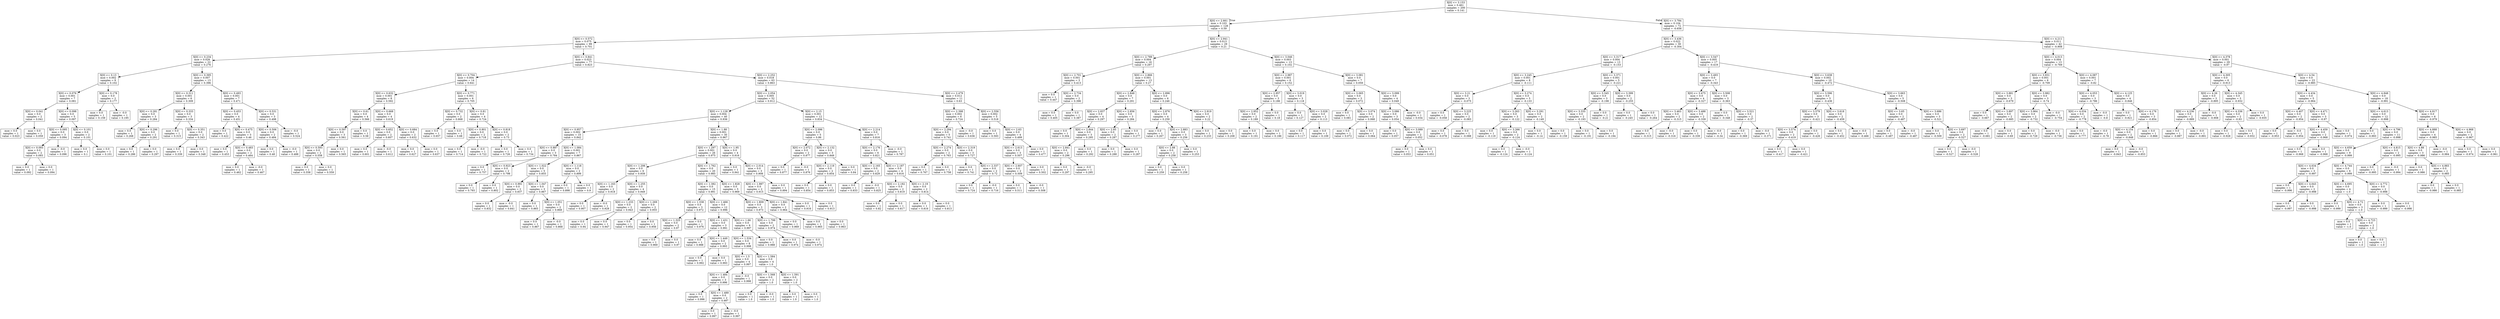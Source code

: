 digraph Tree {
node [shape=box] ;
0 [label="X[0] <= 3.153\nmse = 0.461\nsamples = 200\nvalue = 0.141"] ;
1 [label="X[0] <= 2.661\nmse = 0.103\nsamples = 128\nvalue = 0.59"] ;
0 -> 1 [labeldistance=2.5, labelangle=45, headlabel="True"] ;
2 [label="X[0] <= 0.572\nmse = 0.075\nsamples = 99\nvalue = 0.701"] ;
1 -> 2 ;
3 [label="X[0] <= 0.234\nmse = 0.026\nsamples = 22\nvalue = 0.276"] ;
2 -> 3 ;
4 [label="X[0] <= 0.13\nmse = 0.002\nsamples = 9\nvalue = 0.102"] ;
3 -> 4 ;
5 [label="X[0] <= 0.076\nmse = 0.001\nsamples = 7\nvalue = 0.081"] ;
4 -> 5 ;
6 [label="X[0] <= 0.041\nmse = 0.0\nsamples = 2\nvalue = 0.041"] ;
5 -> 6 ;
7 [label="mse = 0.0\nsamples = 1\nvalue = 0.023"] ;
6 -> 7 ;
8 [label="mse = 0.0\nsamples = 1\nvalue = 0.059"] ;
6 -> 8 ;
9 [label="X[0] <= 0.098\nmse = 0.0\nsamples = 5\nvalue = 0.097"] ;
5 -> 9 ;
10 [label="X[0] <= 0.095\nmse = 0.0\nsamples = 3\nvalue = 0.094"] ;
9 -> 10 ;
11 [label="X[0] <= 0.093\nmse = 0.0\nsamples = 2\nvalue = 0.093"] ;
10 -> 11 ;
12 [label="mse = 0.0\nsamples = 1\nvalue = 0.092"] ;
11 -> 12 ;
13 [label="mse = 0.0\nsamples = 1\nvalue = 0.094"] ;
11 -> 13 ;
14 [label="mse = -0.0\nsamples = 1\nvalue = 0.096"] ;
10 -> 14 ;
15 [label="X[0] <= 0.101\nmse = 0.0\nsamples = 2\nvalue = 0.101"] ;
9 -> 15 ;
16 [label="mse = 0.0\nsamples = 1\nvalue = 0.1"] ;
15 -> 16 ;
17 [label="mse = 0.0\nsamples = 1\nvalue = 0.101"] ;
15 -> 17 ;
18 [label="X[0] <= 0.178\nmse = 0.0\nsamples = 2\nvalue = 0.177"] ;
4 -> 18 ;
19 [label="mse = 0.0\nsamples = 1\nvalue = 0.159"] ;
18 -> 19 ;
20 [label="mse = -0.0\nsamples = 1\nvalue = 0.195"] ;
18 -> 20 ;
21 [label="X[0] <= 0.395\nmse = 0.007\nsamples = 13\nvalue = 0.396"] ;
3 -> 21 ;
22 [label="X[0] <= 0.311\nmse = 0.001\nsamples = 6\nvalue = 0.309"] ;
21 -> 22 ;
23 [label="X[0] <= 0.281\nmse = 0.0\nsamples = 3\nvalue = 0.284"] ;
22 -> 23 ;
24 [label="mse = 0.0\nsamples = 1\nvalue = 0.268"] ;
23 -> 24 ;
25 [label="X[0] <= 0.296\nmse = 0.0\nsamples = 2\nvalue = 0.291"] ;
23 -> 25 ;
26 [label="mse = 0.0\nsamples = 1\nvalue = 0.286"] ;
25 -> 26 ;
27 [label="mse = 0.0\nsamples = 1\nvalue = 0.297"] ;
25 -> 27 ;
28 [label="X[0] <= 0.333\nmse = 0.0\nsamples = 3\nvalue = 0.334"] ;
22 -> 28 ;
29 [label="mse = 0.0\nsamples = 1\nvalue = 0.315"] ;
28 -> 29 ;
30 [label="X[0] <= 0.351\nmse = 0.0\nsamples = 2\nvalue = 0.343"] ;
28 -> 30 ;
31 [label="mse = 0.0\nsamples = 1\nvalue = 0.339"] ;
30 -> 31 ;
32 [label="mse = 0.0\nsamples = 1\nvalue = 0.348"] ;
30 -> 32 ;
33 [label="X[0] <= 0.493\nmse = 0.001\nsamples = 7\nvalue = 0.471"] ;
21 -> 33 ;
34 [label="X[0] <= 0.453\nmse = 0.0\nsamples = 4\nvalue = 0.451"] ;
33 -> 34 ;
35 [label="mse = 0.0\nsamples = 1\nvalue = 0.422"] ;
34 -> 35 ;
36 [label="X[0] <= 0.475\nmse = 0.0\nsamples = 3\nvalue = 0.46"] ;
34 -> 36 ;
37 [label="mse = 0.0\nsamples = 1\nvalue = 0.453"] ;
36 -> 37 ;
38 [label="X[0] <= 0.483\nmse = 0.0\nsamples = 2\nvalue = 0.464"] ;
36 -> 38 ;
39 [label="mse = 0.0\nsamples = 1\nvalue = 0.462"] ;
38 -> 39 ;
40 [label="mse = -0.0\nsamples = 1\nvalue = 0.467"] ;
38 -> 40 ;
41 [label="X[0] <= 0.531\nmse = 0.0\nsamples = 3\nvalue = 0.498"] ;
33 -> 41 ;
42 [label="X[0] <= 0.506\nmse = 0.0\nsamples = 2\nvalue = 0.484"] ;
41 -> 42 ;
43 [label="mse = 0.0\nsamples = 1\nvalue = 0.48"] ;
42 -> 43 ;
44 [label="mse = -0.0\nsamples = 1\nvalue = 0.488"] ;
42 -> 44 ;
45 [label="mse = -0.0\nsamples = 1\nvalue = 0.524"] ;
41 -> 45 ;
46 [label="X[0] <= 0.841\nmse = 0.023\nsamples = 77\nvalue = 0.823"] ;
2 -> 46 ;
47 [label="X[0] <= 0.704\nmse = 0.004\nsamples = 14\nvalue = 0.641"] ;
46 -> 47 ;
48 [label="X[0] <= 0.632\nmse = 0.001\nsamples = 8\nvalue = 0.592"] ;
47 -> 48 ;
49 [label="X[0] <= 0.61\nmse = 0.0\nsamples = 4\nvalue = 0.566"] ;
48 -> 49 ;
50 [label="X[0] <= 0.597\nmse = 0.0\nsamples = 3\nvalue = 0.561"] ;
49 -> 50 ;
51 [label="X[0] <= 0.593\nmse = 0.0\nsamples = 2\nvalue = 0.558"] ;
50 -> 51 ;
52 [label="mse = 0.0\nsamples = 1\nvalue = 0.558"] ;
51 -> 52 ;
53 [label="mse = 0.0\nsamples = 1\nvalue = 0.559"] ;
51 -> 53 ;
54 [label="mse = 0.0\nsamples = 1\nvalue = 0.565"] ;
50 -> 54 ;
55 [label="mse = 0.0\nsamples = 1\nvalue = 0.58"] ;
49 -> 55 ;
56 [label="X[0] <= 0.668\nmse = 0.0\nsamples = 4\nvalue = 0.619"] ;
48 -> 56 ;
57 [label="X[0] <= 0.652\nmse = 0.0\nsamples = 2\nvalue = 0.607"] ;
56 -> 57 ;
58 [label="mse = 0.0\nsamples = 1\nvalue = 0.601"] ;
57 -> 58 ;
59 [label="mse = -0.0\nsamples = 1\nvalue = 0.612"] ;
57 -> 59 ;
60 [label="X[0] <= 0.684\nmse = 0.0\nsamples = 2\nvalue = 0.632"] ;
56 -> 60 ;
61 [label="mse = 0.0\nsamples = 1\nvalue = 0.627"] ;
60 -> 61 ;
62 [label="mse = 0.0\nsamples = 1\nvalue = 0.637"] ;
60 -> 62 ;
63 [label="X[0] <= 0.771\nmse = 0.001\nsamples = 6\nvalue = 0.705"] ;
47 -> 63 ;
64 [label="X[0] <= 0.732\nmse = 0.0\nsamples = 2\nvalue = 0.668"] ;
63 -> 64 ;
65 [label="mse = 0.0\nsamples = 1\nvalue = 0.657"] ;
64 -> 65 ;
66 [label="mse = 0.0\nsamples = 1\nvalue = 0.68"] ;
64 -> 66 ;
67 [label="X[0] <= 0.81\nmse = 0.0\nsamples = 4\nvalue = 0.724"] ;
63 -> 67 ;
68 [label="X[0] <= 0.801\nmse = 0.0\nsamples = 2\nvalue = 0.718"] ;
67 -> 68 ;
69 [label="mse = 0.0\nsamples = 1\nvalue = 0.714"] ;
68 -> 69 ;
70 [label="mse = -0.0\nsamples = 1\nvalue = 0.722"] ;
68 -> 70 ;
71 [label="X[0] <= 0.818\nmse = 0.0\nsamples = 2\nvalue = 0.73"] ;
67 -> 71 ;
72 [label="mse = 0.0\nsamples = 1\nvalue = 0.726"] ;
71 -> 72 ;
73 [label="mse = 0.0\nsamples = 1\nvalue = 0.734"] ;
71 -> 73 ;
74 [label="X[0] <= 2.252\nmse = 0.018\nsamples = 63\nvalue = 0.863"] ;
46 -> 74 ;
75 [label="X[0] <= 2.054\nmse = 0.005\nsamples = 52\nvalue = 0.912"] ;
74 -> 75 ;
76 [label="X[0] <= 1.128\nmse = 0.004\nsamples = 40\nvalue = 0.936"] ;
75 -> 76 ;
77 [label="X[0] <= 0.957\nmse = 0.002\nsamples = 10\nvalue = 0.842"] ;
76 -> 77 ;
78 [label="X[0] <= 0.887\nmse = 0.0\nsamples = 3\nvalue = 0.784"] ;
77 -> 78 ;
79 [label="mse = 0.0\nsamples = 1\nvalue = 0.757"] ;
78 -> 79 ;
80 [label="X[0] <= 0.923\nmse = 0.0\nsamples = 2\nvalue = 0.798"] ;
78 -> 80 ;
81 [label="mse = 0.0\nsamples = 1\nvalue = 0.793"] ;
80 -> 81 ;
82 [label="mse = 0.0\nsamples = 1\nvalue = 0.802"] ;
80 -> 82 ;
83 [label="X[0] <= 1.084\nmse = 0.001\nsamples = 7\nvalue = 0.867"] ;
77 -> 83 ;
84 [label="X[0] <= 1.022\nmse = 0.0\nsamples = 5\nvalue = 0.855"] ;
83 -> 84 ;
85 [label="X[0] <= 0.991\nmse = 0.0\nsamples = 2\nvalue = 0.837"] ;
84 -> 85 ;
86 [label="mse = 0.0\nsamples = 1\nvalue = 0.832"] ;
85 -> 86 ;
87 [label="mse = -0.0\nsamples = 1\nvalue = 0.841"] ;
85 -> 87 ;
88 [label="X[0] <= 1.047\nmse = 0.0\nsamples = 3\nvalue = 0.867"] ;
84 -> 88 ;
89 [label="mse = 0.0\nsamples = 1\nvalue = 0.865"] ;
88 -> 89 ;
90 [label="X[0] <= 1.051\nmse = 0.0\nsamples = 2\nvalue = 0.868"] ;
88 -> 90 ;
91 [label="mse = 0.0\nsamples = 1\nvalue = 0.867"] ;
90 -> 91 ;
92 [label="mse = -0.0\nsamples = 1\nvalue = 0.868"] ;
90 -> 92 ;
93 [label="X[0] <= 1.118\nmse = 0.0\nsamples = 2\nvalue = 0.899"] ;
83 -> 93 ;
94 [label="mse = 0.0\nsamples = 1\nvalue = 0.898"] ;
93 -> 94 ;
95 [label="mse = 0.0\nsamples = 1\nvalue = 0.9"] ;
93 -> 95 ;
96 [label="X[0] <= 1.88\nmse = 0.001\nsamples = 30\nvalue = 0.967"] ;
76 -> 96 ;
97 [label="X[0] <= 1.297\nmse = 0.001\nsamples = 26\nvalue = 0.975"] ;
96 -> 97 ;
98 [label="X[0] <= 1.206\nmse = 0.0\nsamples = 6\nvalue = 0.939"] ;
97 -> 98 ;
99 [label="X[0] <= 1.163\nmse = 0.0\nsamples = 2\nvalue = 0.918"] ;
98 -> 99 ;
100 [label="mse = 0.0\nsamples = 1\nvalue = 0.907"] ;
99 -> 100 ;
101 [label="mse = -0.0\nsamples = 1\nvalue = 0.928"] ;
99 -> 101 ;
102 [label="X[0] <= 1.255\nmse = 0.0\nsamples = 4\nvalue = 0.949"] ;
98 -> 102 ;
103 [label="X[0] <= 1.233\nmse = 0.0\nsamples = 2\nvalue = 0.943"] ;
102 -> 103 ;
104 [label="mse = 0.0\nsamples = 1\nvalue = 0.94"] ;
103 -> 104 ;
105 [label="mse = 0.0\nsamples = 1\nvalue = 0.947"] ;
103 -> 105 ;
106 [label="X[0] <= 1.269\nmse = 0.0\nsamples = 2\nvalue = 0.955"] ;
102 -> 106 ;
107 [label="mse = 0.0\nsamples = 1\nvalue = 0.954"] ;
106 -> 107 ;
108 [label="mse = 0.0\nsamples = 1\nvalue = 0.956"] ;
106 -> 108 ;
109 [label="X[0] <= 1.762\nmse = 0.0\nsamples = 20\nvalue = 0.985"] ;
97 -> 109 ;
110 [label="X[0] <= 1.382\nmse = 0.0\nsamples = 15\nvalue = 0.991"] ;
109 -> 110 ;
111 [label="X[0] <= 1.338\nmse = 0.0\nsamples = 3\nvalue = 0.972"] ;
110 -> 111 ;
112 [label="X[0] <= 1.325\nmse = 0.0\nsamples = 2\nvalue = 0.97"] ;
111 -> 112 ;
113 [label="mse = 0.0\nsamples = 1\nvalue = 0.969"] ;
112 -> 113 ;
114 [label="mse = 0.0\nsamples = 1\nvalue = 0.97"] ;
112 -> 114 ;
115 [label="mse = 0.0\nsamples = 1\nvalue = 0.976"] ;
111 -> 115 ;
116 [label="X[0] <= 1.466\nmse = 0.0\nsamples = 12\nvalue = 0.996"] ;
110 -> 116 ;
117 [label="X[0] <= 1.431\nmse = 0.0\nsamples = 3\nvalue = 0.991"] ;
116 -> 117 ;
118 [label="mse = 0.0\nsamples = 1\nvalue = 0.988"] ;
117 -> 118 ;
119 [label="X[0] <= 1.449\nmse = 0.0\nsamples = 2\nvalue = 0.993"] ;
117 -> 119 ;
120 [label="mse = 0.0\nsamples = 1\nvalue = 0.992"] ;
119 -> 120 ;
121 [label="mse = 0.0\nsamples = 1\nvalue = 0.993"] ;
119 -> 121 ;
122 [label="X[0] <= 1.66\nmse = 0.0\nsamples = 9\nvalue = 0.997"] ;
116 -> 122 ;
123 [label="X[0] <= 1.534\nmse = 0.0\nsamples = 8\nvalue = 0.998"] ;
122 -> 123 ;
124 [label="X[0] <= 1.5\nmse = 0.0\nsamples = 4\nvalue = 0.997"] ;
123 -> 124 ;
125 [label="X[0] <= 1.484\nmse = 0.0\nsamples = 3\nvalue = 0.996"] ;
124 -> 125 ;
126 [label="mse = 0.0\nsamples = 1\nvalue = 0.996"] ;
125 -> 126 ;
127 [label="X[0] <= 1.489\nmse = 0.0\nsamples = 2\nvalue = 0.997"] ;
125 -> 127 ;
128 [label="mse = 0.0\nsamples = 1\nvalue = 0.997"] ;
127 -> 128 ;
129 [label="mse = -0.0\nsamples = 1\nvalue = 0.997"] ;
127 -> 129 ;
130 [label="mse = -0.0\nsamples = 1\nvalue = 0.998"] ;
124 -> 130 ;
131 [label="X[0] <= 1.584\nmse = 0.0\nsamples = 4\nvalue = 1.0"] ;
123 -> 131 ;
132 [label="X[0] <= 1.568\nmse = 0.0\nsamples = 2\nvalue = 1.0"] ;
131 -> 132 ;
133 [label="mse = 0.0\nsamples = 1\nvalue = 1.0"] ;
132 -> 133 ;
134 [label="mse = -0.0\nsamples = 1\nvalue = 1.0"] ;
132 -> 134 ;
135 [label="X[0] <= 1.591\nmse = 0.0\nsamples = 2\nvalue = 1.0"] ;
131 -> 135 ;
136 [label="mse = 0.0\nsamples = 1\nvalue = 1.0"] ;
135 -> 136 ;
137 [label="mse = 0.0\nsamples = 1\nvalue = 1.0"] ;
135 -> 137 ;
138 [label="mse = 0.0\nsamples = 1\nvalue = 0.988"] ;
122 -> 138 ;
139 [label="X[0] <= 1.828\nmse = 0.0\nsamples = 5\nvalue = 0.969"] ;
109 -> 139 ;
140 [label="X[0] <= 1.809\nmse = 0.0\nsamples = 3\nvalue = 0.973"] ;
139 -> 140 ;
141 [label="X[0] <= 1.799\nmse = 0.0\nsamples = 2\nvalue = 0.974"] ;
140 -> 141 ;
142 [label="mse = 0.0\nsamples = 1\nvalue = 0.974"] ;
141 -> 142 ;
143 [label="mse = -0.0\nsamples = 1\nvalue = 0.974"] ;
141 -> 143 ;
144 [label="mse = 0.0\nsamples = 1\nvalue = 0.969"] ;
140 -> 144 ;
145 [label="X[0] <= 1.841\nmse = 0.0\nsamples = 2\nvalue = 0.964"] ;
139 -> 145 ;
146 [label="mse = 0.0\nsamples = 1\nvalue = 0.965"] ;
145 -> 146 ;
147 [label="mse = 0.0\nsamples = 1\nvalue = 0.963"] ;
145 -> 147 ;
148 [label="X[0] <= 1.95\nmse = 0.0\nsamples = 4\nvalue = 0.916"] ;
96 -> 148 ;
149 [label="mse = 0.0\nsamples = 1\nvalue = 0.941"] ;
148 -> 149 ;
150 [label="X[0] <= 2.014\nmse = 0.0\nsamples = 3\nvalue = 0.908"] ;
148 -> 150 ;
151 [label="X[0] <= 1.987\nmse = 0.0\nsamples = 2\nvalue = 0.915"] ;
150 -> 151 ;
152 [label="mse = 0.0\nsamples = 1\nvalue = 0.916"] ;
151 -> 152 ;
153 [label="mse = 0.0\nsamples = 1\nvalue = 0.913"] ;
151 -> 153 ;
154 [label="mse = 0.0\nsamples = 1\nvalue = 0.894"] ;
150 -> 154 ;
155 [label="X[0] <= 2.15\nmse = 0.001\nsamples = 12\nvalue = 0.834"] ;
75 -> 155 ;
156 [label="X[0] <= 2.096\nmse = 0.0\nsamples = 5\nvalue = 0.86"] ;
155 -> 156 ;
157 [label="X[0] <= 2.072\nmse = 0.0\nsamples = 2\nvalue = 0.877"] ;
156 -> 157 ;
158 [label="mse = 0.0\nsamples = 1\nvalue = 0.877"] ;
157 -> 158 ;
159 [label="mse = -0.0\nsamples = 1\nvalue = 0.876"] ;
157 -> 159 ;
160 [label="X[0] <= 2.132\nmse = 0.0\nsamples = 3\nvalue = 0.849"] ;
156 -> 160 ;
161 [label="X[0] <= 2.119\nmse = 0.0\nsamples = 2\nvalue = 0.854"] ;
160 -> 161 ;
162 [label="mse = 0.0\nsamples = 1\nvalue = 0.854"] ;
161 -> 162 ;
163 [label="mse = 0.0\nsamples = 1\nvalue = 0.853"] ;
161 -> 163 ;
164 [label="mse = 0.0\nsamples = 1\nvalue = 0.84"] ;
160 -> 164 ;
165 [label="X[0] <= 2.214\nmse = 0.0\nsamples = 7\nvalue = 0.816"] ;
155 -> 165 ;
166 [label="X[0] <= 2.176\nmse = 0.0\nsamples = 6\nvalue = 0.821"] ;
165 -> 166 ;
167 [label="X[0] <= 2.165\nmse = 0.0\nsamples = 2\nvalue = 0.829"] ;
166 -> 167 ;
168 [label="mse = 0.0\nsamples = 1\nvalue = 0.833"] ;
167 -> 168 ;
169 [label="mse = -0.0\nsamples = 1\nvalue = 0.825"] ;
167 -> 169 ;
170 [label="X[0] <= 2.187\nmse = 0.0\nsamples = 4\nvalue = 0.816"] ;
166 -> 170 ;
171 [label="X[0] <= 2.182\nmse = 0.0\nsamples = 2\nvalue = 0.819"] ;
170 -> 171 ;
172 [label="mse = 0.0\nsamples = 1\nvalue = 0.82"] ;
171 -> 172 ;
173 [label="mse = 0.0\nsamples = 1\nvalue = 0.817"] ;
171 -> 173 ;
174 [label="X[0] <= 2.19\nmse = 0.0\nsamples = 2\nvalue = 0.814"] ;
170 -> 174 ;
175 [label="mse = 0.0\nsamples = 1\nvalue = 0.816"] ;
174 -> 175 ;
176 [label="mse = 0.0\nsamples = 1\nvalue = 0.813"] ;
174 -> 176 ;
177 [label="mse = -0.0\nsamples = 1\nvalue = 0.787"] ;
165 -> 177 ;
178 [label="X[0] <= 2.479\nmse = 0.012\nsamples = 11\nvalue = 0.63"] ;
74 -> 178 ;
179 [label="X[0] <= 2.398\nmse = 0.002\nsamples = 6\nvalue = 0.724"] ;
178 -> 179 ;
180 [label="X[0] <= 2.294\nmse = 0.0\nsamples = 5\nvalue = 0.741"] ;
179 -> 180 ;
181 [label="X[0] <= 2.274\nmse = 0.0\nsamples = 2\nvalue = 0.763"] ;
180 -> 181 ;
182 [label="mse = 0.0\nsamples = 1\nvalue = 0.767"] ;
181 -> 182 ;
183 [label="mse = 0.0\nsamples = 1\nvalue = 0.758"] ;
181 -> 183 ;
184 [label="X[0] <= 2.319\nmse = 0.0\nsamples = 3\nvalue = 0.727"] ;
180 -> 184 ;
185 [label="mse = 0.0\nsamples = 1\nvalue = 0.741"] ;
184 -> 185 ;
186 [label="X[0] <= 2.337\nmse = 0.0\nsamples = 2\nvalue = 0.72"] ;
184 -> 186 ;
187 [label="mse = 0.0\nsamples = 1\nvalue = 0.724"] ;
186 -> 187 ;
188 [label="mse = -0.0\nsamples = 1\nvalue = 0.716"] ;
186 -> 188 ;
189 [label="mse = -0.0\nsamples = 1\nvalue = 0.636"] ;
179 -> 189 ;
190 [label="X[0] <= 2.556\nmse = 0.002\nsamples = 5\nvalue = 0.518"] ;
178 -> 190 ;
191 [label="mse = 0.0\nsamples = 1\nvalue = 0.593"] ;
190 -> 191 ;
192 [label="X[0] <= 2.63\nmse = 0.0\nsamples = 4\nvalue = 0.499"] ;
190 -> 192 ;
193 [label="X[0] <= 2.613\nmse = 0.0\nsamples = 3\nvalue = 0.507"] ;
192 -> 193 ;
194 [label="X[0] <= 2.607\nmse = 0.0\nsamples = 2\nvalue = 0.509"] ;
193 -> 194 ;
195 [label="mse = 0.0\nsamples = 1\nvalue = 0.511"] ;
194 -> 195 ;
196 [label="mse = -0.0\nsamples = 1\nvalue = 0.508"] ;
194 -> 196 ;
197 [label="mse = 0.0\nsamples = 1\nvalue = 0.502"] ;
193 -> 197 ;
198 [label="mse = 0.0\nsamples = 1\nvalue = 0.477"] ;
192 -> 198 ;
199 [label="X[0] <= 2.941\nmse = 0.013\nsamples = 29\nvalue = 0.21"] ;
1 -> 199 ;
200 [label="X[0] <= 2.789\nmse = 0.004\nsamples = 16\nvalue = 0.297"] ;
199 -> 200 ;
201 [label="X[0] <= 2.701\nmse = 0.001\nsamples = 3\nvalue = 0.413"] ;
200 -> 201 ;
202 [label="mse = 0.0\nsamples = 1\nvalue = 0.447"] ;
201 -> 202 ;
203 [label="X[0] <= 2.734\nmse = 0.0\nsamples = 2\nvalue = 0.396"] ;
201 -> 203 ;
204 [label="mse = 0.0\nsamples = 1\nvalue = 0.405"] ;
203 -> 204 ;
205 [label="mse = 0.0\nsamples = 1\nvalue = 0.387"] ;
203 -> 205 ;
206 [label="X[0] <= 2.866\nmse = 0.001\nsamples = 13\nvalue = 0.27"] ;
200 -> 206 ;
207 [label="X[0] <= 2.848\nmse = 0.0\nsamples = 7\nvalue = 0.291"] ;
206 -> 207 ;
208 [label="X[0] <= 2.837\nmse = 0.0\nsamples = 4\nvalue = 0.297"] ;
207 -> 208 ;
209 [label="mse = 0.0\nsamples = 1\nvalue = 0.304"] ;
208 -> 209 ;
210 [label="X[0] <= 2.844\nmse = 0.0\nsamples = 3\nvalue = 0.295"] ;
208 -> 210 ;
211 [label="X[0] <= 2.841\nmse = 0.0\nsamples = 2\nvalue = 0.296"] ;
210 -> 211 ;
212 [label="mse = 0.0\nsamples = 1\nvalue = 0.297"] ;
211 -> 212 ;
213 [label="mse = -0.0\nsamples = 1\nvalue = 0.295"] ;
211 -> 213 ;
214 [label="mse = 0.0\nsamples = 1\nvalue = 0.292"] ;
210 -> 214 ;
215 [label="X[0] <= 2.856\nmse = 0.0\nsamples = 3\nvalue = 0.284"] ;
207 -> 215 ;
216 [label="X[0] <= 2.85\nmse = 0.0\nsamples = 2\nvalue = 0.287"] ;
215 -> 216 ;
217 [label="mse = 0.0\nsamples = 1\nvalue = 0.288"] ;
216 -> 217 ;
218 [label="mse = 0.0\nsamples = 1\nvalue = 0.287"] ;
216 -> 218 ;
219 [label="mse = 0.0\nsamples = 1\nvalue = 0.277"] ;
215 -> 219 ;
220 [label="X[0] <= 2.896\nmse = 0.0\nsamples = 6\nvalue = 0.246"] ;
206 -> 220 ;
221 [label="X[0] <= 2.876\nmse = 0.0\nsamples = 4\nvalue = 0.259"] ;
220 -> 221 ;
222 [label="mse = 0.0\nsamples = 1\nvalue = 0.267"] ;
221 -> 222 ;
223 [label="X[0] <= 2.883\nmse = 0.0\nsamples = 3\nvalue = 0.256"] ;
221 -> 223 ;
224 [label="X[0] <= 2.88\nmse = 0.0\nsamples = 2\nvalue = 0.258"] ;
223 -> 224 ;
225 [label="mse = 0.0\nsamples = 1\nvalue = 0.259"] ;
224 -> 225 ;
226 [label="mse = 0.0\nsamples = 1\nvalue = 0.258"] ;
224 -> 226 ;
227 [label="mse = 0.0\nsamples = 1\nvalue = 0.253"] ;
223 -> 227 ;
228 [label="X[0] <= 2.919\nmse = 0.0\nsamples = 2\nvalue = 0.22"] ;
220 -> 228 ;
229 [label="mse = 0.0\nsamples = 1\nvalue = 0.233"] ;
228 -> 229 ;
230 [label="mse = 0.0\nsamples = 1\nvalue = 0.208"] ;
228 -> 230 ;
231 [label="X[0] <= 3.046\nmse = 0.003\nsamples = 13\nvalue = 0.102"] ;
199 -> 231 ;
232 [label="X[0] <= 2.987\nmse = 0.001\nsamples = 6\nvalue = 0.152"] ;
231 -> 232 ;
233 [label="X[0] <= 2.957\nmse = 0.0\nsamples = 3\nvalue = 0.186"] ;
232 -> 233 ;
234 [label="X[0] <= 2.952\nmse = 0.0\nsamples = 2\nvalue = 0.189"] ;
233 -> 234 ;
235 [label="mse = 0.0\nsamples = 1\nvalue = 0.191"] ;
234 -> 235 ;
236 [label="mse = 0.0\nsamples = 1\nvalue = 0.186"] ;
234 -> 236 ;
237 [label="mse = 0.0\nsamples = 1\nvalue = 0.18"] ;
233 -> 237 ;
238 [label="X[0] <= 3.019\nmse = 0.0\nsamples = 3\nvalue = 0.118"] ;
232 -> 238 ;
239 [label="mse = 0.0\nsamples = 1\nvalue = 0.127"] ;
238 -> 239 ;
240 [label="X[0] <= 3.028\nmse = 0.0\nsamples = 2\nvalue = 0.113"] ;
238 -> 240 ;
241 [label="mse = 0.0\nsamples = 1\nvalue = 0.117"] ;
240 -> 241 ;
242 [label="mse = 0.0\nsamples = 1\nvalue = 0.109"] ;
240 -> 242 ;
243 [label="X[0] <= 3.081\nmse = 0.0\nsamples = 7\nvalue = 0.059"] ;
231 -> 243 ;
244 [label="X[0] <= 3.065\nmse = 0.0\nsamples = 3\nvalue = 0.072"] ;
243 -> 244 ;
245 [label="mse = 0.0\nsamples = 1\nvalue = 0.081"] ;
244 -> 245 ;
246 [label="X[0] <= 3.074\nmse = 0.0\nsamples = 2\nvalue = 0.068"] ;
244 -> 246 ;
247 [label="mse = 0.0\nsamples = 1\nvalue = 0.072"] ;
246 -> 247 ;
248 [label="mse = 0.0\nsamples = 1\nvalue = 0.064"] ;
246 -> 248 ;
249 [label="X[0] <= 3.099\nmse = 0.0\nsamples = 4\nvalue = 0.049"] ;
243 -> 249 ;
250 [label="X[0] <= 3.086\nmse = 0.0\nsamples = 3\nvalue = 0.054"] ;
249 -> 250 ;
251 [label="mse = 0.0\nsamples = 1\nvalue = 0.057"] ;
250 -> 251 ;
252 [label="X[0] <= 3.089\nmse = 0.0\nsamples = 2\nvalue = 0.052"] ;
250 -> 252 ;
253 [label="mse = 0.0\nsamples = 1\nvalue = 0.053"] ;
252 -> 253 ;
254 [label="mse = 0.0\nsamples = 1\nvalue = 0.051"] ;
252 -> 254 ;
255 [label="mse = -0.0\nsamples = 1\nvalue = 0.034"] ;
249 -> 255 ;
256 [label="X[0] <= 3.784\nmse = 0.104\nsamples = 72\nvalue = -0.656"] ;
0 -> 256 [labeldistance=2.5, labelangle=-45, headlabel="False"] ;
257 [label="X[0] <= 3.436\nmse = 0.022\nsamples = 30\nvalue = -0.304"] ;
256 -> 257 ;
258 [label="X[0] <= 3.317\nmse = 0.004\nsamples = 13\nvalue = -0.153"] ;
257 -> 258 ;
259 [label="X[0] <= 3.245\nmse = 0.001\nsamples = 8\nvalue = -0.111"] ;
258 -> 259 ;
260 [label="X[0] <= 3.21\nmse = 0.0\nsamples = 3\nvalue = -0.075"] ;
259 -> 260 ;
261 [label="mse = 0.0\nsamples = 1\nvalue = -0.058"] ;
260 -> 261 ;
262 [label="X[0] <= 3.225\nmse = 0.0\nsamples = 2\nvalue = -0.083"] ;
260 -> 262 ;
263 [label="mse = 0.0\nsamples = 1\nvalue = -0.078"] ;
262 -> 263 ;
264 [label="mse = 0.0\nsamples = 1\nvalue = -0.088"] ;
262 -> 264 ;
265 [label="X[0] <= 3.274\nmse = 0.0\nsamples = 5\nvalue = -0.133"] ;
259 -> 265 ;
266 [label="X[0] <= 3.263\nmse = 0.0\nsamples = 3\nvalue = -0.122"] ;
265 -> 266 ;
267 [label="mse = 0.0\nsamples = 1\nvalue = -0.119"] ;
266 -> 267 ;
268 [label="X[0] <= 3.266\nmse = 0.0\nsamples = 2\nvalue = -0.124"] ;
266 -> 268 ;
269 [label="mse = 0.0\nsamples = 1\nvalue = -0.124"] ;
268 -> 269 ;
270 [label="mse = -0.0\nsamples = 1\nvalue = -0.124"] ;
268 -> 270 ;
271 [label="X[0] <= 3.291\nmse = 0.0\nsamples = 2\nvalue = -0.149"] ;
265 -> 271 ;
272 [label="mse = 0.0\nsamples = 1\nvalue = -0.14"] ;
271 -> 272 ;
273 [label="mse = 0.0\nsamples = 1\nvalue = -0.159"] ;
271 -> 273 ;
274 [label="X[0] <= 3.371\nmse = 0.001\nsamples = 5\nvalue = -0.221"] ;
258 -> 274 ;
275 [label="X[0] <= 3.345\nmse = 0.0\nsamples = 3\nvalue = -0.198"] ;
274 -> 275 ;
276 [label="X[0] <= 3.335\nmse = 0.0\nsamples = 2\nvalue = -0.193"] ;
275 -> 276 ;
277 [label="mse = 0.0\nsamples = 1\nvalue = -0.191"] ;
276 -> 277 ;
278 [label="mse = 0.0\nsamples = 1\nvalue = -0.194"] ;
276 -> 278 ;
279 [label="mse = 0.0\nsamples = 1\nvalue = -0.21"] ;
275 -> 279 ;
280 [label="X[0] <= 3.399\nmse = 0.0\nsamples = 2\nvalue = -0.255"] ;
274 -> 280 ;
281 [label="mse = 0.0\nsamples = 1\nvalue = -0.245"] ;
280 -> 281 ;
282 [label="mse = 0.0\nsamples = 1\nvalue = -0.264"] ;
280 -> 282 ;
283 [label="X[0] <= 3.547\nmse = 0.005\nsamples = 17\nvalue = -0.419"] ;
257 -> 283 ;
284 [label="X[0] <= 3.493\nmse = 0.0\nsamples = 7\nvalue = -0.343"] ;
283 -> 284 ;
285 [label="X[0] <= 3.475\nmse = 0.0\nsamples = 4\nvalue = -0.327"] ;
284 -> 285 ;
286 [label="X[0] <= 3.463\nmse = 0.0\nsamples = 2\nvalue = -0.315"] ;
285 -> 286 ;
287 [label="mse = 0.0\nsamples = 1\nvalue = -0.315"] ;
286 -> 287 ;
288 [label="mse = -0.0\nsamples = 1\nvalue = -0.316"] ;
286 -> 288 ;
289 [label="X[0] <= 3.488\nmse = 0.0\nsamples = 2\nvalue = -0.339"] ;
285 -> 289 ;
290 [label="mse = 0.0\nsamples = 1\nvalue = -0.339"] ;
289 -> 290 ;
291 [label="mse = -0.0\nsamples = 1\nvalue = -0.34"] ;
289 -> 291 ;
292 [label="X[0] <= 3.508\nmse = 0.0\nsamples = 3\nvalue = -0.363"] ;
284 -> 292 ;
293 [label="mse = 0.0\nsamples = 1\nvalue = -0.348"] ;
292 -> 293 ;
294 [label="X[0] <= 3.521\nmse = 0.0\nsamples = 2\nvalue = -0.37"] ;
292 -> 294 ;
295 [label="mse = 0.0\nsamples = 1\nvalue = -0.369"] ;
294 -> 295 ;
296 [label="mse = -0.0\nsamples = 1\nvalue = -0.371"] ;
294 -> 296 ;
297 [label="X[0] <= 3.638\nmse = 0.002\nsamples = 10\nvalue = -0.472"] ;
283 -> 297 ;
298 [label="X[0] <= 3.596\nmse = 0.0\nsamples = 5\nvalue = -0.436"] ;
297 -> 298 ;
299 [label="X[0] <= 3.579\nmse = 0.0\nsamples = 3\nvalue = -0.421"] ;
298 -> 299 ;
300 [label="X[0] <= 3.574\nmse = 0.0\nsamples = 2\nvalue = -0.419"] ;
299 -> 300 ;
301 [label="mse = 0.0\nsamples = 1\nvalue = -0.417"] ;
300 -> 301 ;
302 [label="mse = 0.0\nsamples = 1\nvalue = -0.421"] ;
300 -> 302 ;
303 [label="mse = 0.0\nsamples = 1\nvalue = -0.426"] ;
299 -> 303 ;
304 [label="X[0] <= 3.618\nmse = 0.0\nsamples = 2\nvalue = -0.459"] ;
298 -> 304 ;
305 [label="mse = 0.0\nsamples = 1\nvalue = -0.452"] ;
304 -> 305 ;
306 [label="mse = -0.0\nsamples = 1\nvalue = -0.466"] ;
304 -> 306 ;
307 [label="X[0] <= 3.663\nmse = 0.0\nsamples = 5\nvalue = -0.508"] ;
297 -> 307 ;
308 [label="X[0] <= 3.65\nmse = 0.0\nsamples = 2\nvalue = -0.487"] ;
307 -> 308 ;
309 [label="mse = 0.0\nsamples = 1\nvalue = -0.487"] ;
308 -> 309 ;
310 [label="mse = -0.0\nsamples = 1\nvalue = -0.487"] ;
308 -> 310 ;
311 [label="X[0] <= 3.686\nmse = 0.0\nsamples = 3\nvalue = -0.521"] ;
307 -> 311 ;
312 [label="mse = 0.0\nsamples = 1\nvalue = -0.509"] ;
311 -> 312 ;
313 [label="X[0] <= 3.697\nmse = 0.0\nsamples = 2\nvalue = -0.527"] ;
311 -> 313 ;
314 [label="mse = 0.0\nsamples = 1\nvalue = -0.527"] ;
313 -> 314 ;
315 [label="mse = -0.0\nsamples = 1\nvalue = -0.528"] ;
313 -> 315 ;
316 [label="X[0] <= 4.211\nmse = 0.011\nsamples = 42\nvalue = -0.908"] ;
256 -> 316 ;
317 [label="X[0] <= 4.013\nmse = 0.004\nsamples = 13\nvalue = -0.769"] ;
316 -> 317 ;
318 [label="X[0] <= 3.931\nmse = 0.001\nsamples = 6\nvalue = -0.709"] ;
317 -> 318 ;
319 [label="X[0] <= 3.881\nmse = 0.0\nsamples = 3\nvalue = -0.679"] ;
318 -> 319 ;
320 [label="mse = 0.0\nsamples = 1\nvalue = -0.667"] ;
319 -> 320 ;
321 [label="X[0] <= 3.897\nmse = 0.0\nsamples = 2\nvalue = -0.685"] ;
319 -> 321 ;
322 [label="mse = 0.0\nsamples = 1\nvalue = -0.681"] ;
321 -> 322 ;
323 [label="mse = 0.0\nsamples = 1\nvalue = -0.69"] ;
321 -> 323 ;
324 [label="X[0] <= 3.982\nmse = 0.0\nsamples = 3\nvalue = -0.74"] ;
318 -> 324 ;
325 [label="X[0] <= 3.964\nmse = 0.0\nsamples = 2\nvalue = -0.732"] ;
324 -> 325 ;
326 [label="mse = 0.0\nsamples = 1\nvalue = -0.729"] ;
325 -> 326 ;
327 [label="mse = -0.0\nsamples = 1\nvalue = -0.736"] ;
325 -> 327 ;
328 [label="mse = -0.0\nsamples = 1\nvalue = -0.754"] ;
324 -> 328 ;
329 [label="X[0] <= 4.087\nmse = 0.001\nsamples = 7\nvalue = -0.82"] ;
317 -> 329 ;
330 [label="X[0] <= 4.053\nmse = 0.0\nsamples = 3\nvalue = -0.786"] ;
329 -> 330 ;
331 [label="X[0] <= 4.034\nmse = 0.0\nsamples = 2\nvalue = -0.778"] ;
330 -> 331 ;
332 [label="mse = 0.0\nsamples = 1\nvalue = -0.777"] ;
331 -> 332 ;
333 [label="mse = -0.0\nsamples = 1\nvalue = -0.78"] ;
331 -> 333 ;
334 [label="mse = -0.0\nsamples = 1\nvalue = -0.8"] ;
330 -> 334 ;
335 [label="X[0] <= 4.125\nmse = 0.0\nsamples = 4\nvalue = -0.846"] ;
329 -> 335 ;
336 [label="mse = 0.0\nsamples = 1\nvalue = -0.821"] ;
335 -> 336 ;
337 [label="X[0] <= 4.176\nmse = 0.0\nsamples = 3\nvalue = -0.854"] ;
335 -> 337 ;
338 [label="X[0] <= 4.154\nmse = 0.0\nsamples = 2\nvalue = -0.848"] ;
337 -> 338 ;
339 [label="mse = 0.0\nsamples = 1\nvalue = -0.843"] ;
338 -> 339 ;
340 [label="mse = -0.0\nsamples = 1\nvalue = -0.853"] ;
338 -> 340 ;
341 [label="mse = 0.0\nsamples = 1\nvalue = -0.866"] ;
337 -> 341 ;
342 [label="X[0] <= 4.378\nmse = 0.001\nsamples = 29\nvalue = -0.97"] ;
316 -> 342 ;
343 [label="X[0] <= 4.305\nmse = 0.0\nsamples = 6\nvalue = -0.913"] ;
342 -> 343 ;
344 [label="X[0] <= 4.26\nmse = 0.0\nsamples = 3\nvalue = -0.895"] ;
343 -> 344 ;
345 [label="X[0] <= 4.236\nmse = 0.0\nsamples = 2\nvalue = -0.889"] ;
344 -> 345 ;
346 [label="mse = 0.0\nsamples = 1\nvalue = -0.887"] ;
345 -> 346 ;
347 [label="mse = -0.0\nsamples = 1\nvalue = -0.891"] ;
345 -> 347 ;
348 [label="mse = -0.0\nsamples = 1\nvalue = -0.908"] ;
344 -> 348 ;
349 [label="X[0] <= 4.345\nmse = 0.0\nsamples = 3\nvalue = -0.932"] ;
343 -> 349 ;
350 [label="X[0] <= 4.336\nmse = 0.0\nsamples = 2\nvalue = -0.93"] ;
349 -> 350 ;
351 [label="mse = 0.0\nsamples = 1\nvalue = -0.928"] ;
350 -> 351 ;
352 [label="mse = 0.0\nsamples = 1\nvalue = -0.932"] ;
350 -> 352 ;
353 [label="mse = 0.0\nsamples = 1\nvalue = -0.935"] ;
349 -> 353 ;
354 [label="X[0] <= 4.54\nmse = 0.0\nsamples = 23\nvalue = -0.985"] ;
342 -> 354 ;
355 [label="X[0] <= 4.434\nmse = 0.0\nsamples = 5\nvalue = -0.964"] ;
354 -> 355 ;
356 [label="X[0] <= 4.407\nmse = 0.0\nsamples = 2\nvalue = -0.954"] ;
355 -> 356 ;
357 [label="mse = 0.0\nsamples = 1\nvalue = -0.953"] ;
356 -> 357 ;
358 [label="mse = -0.0\nsamples = 1\nvalue = -0.954"] ;
356 -> 358 ;
359 [label="X[0] <= 4.471\nmse = 0.0\nsamples = 3\nvalue = -0.97"] ;
355 -> 359 ;
360 [label="X[0] <= 4.459\nmse = 0.0\nsamples = 2\nvalue = -0.968"] ;
359 -> 360 ;
361 [label="mse = 0.0\nsamples = 1\nvalue = -0.968"] ;
360 -> 361 ;
362 [label="mse = 0.0\nsamples = 1\nvalue = -0.968"] ;
360 -> 362 ;
363 [label="mse = 0.0\nsamples = 1\nvalue = -0.974"] ;
359 -> 363 ;
364 [label="X[0] <= 4.848\nmse = 0.0\nsamples = 18\nvalue = -0.991"] ;
354 -> 364 ;
365 [label="X[0] <= 4.613\nmse = 0.0\nsamples = 12\nvalue = -0.998"] ;
364 -> 365 ;
366 [label="mse = 0.0\nsamples = 1\nvalue = -0.993"] ;
365 -> 366 ;
367 [label="X[0] <= 4.796\nmse = 0.0\nsamples = 11\nvalue = -0.998"] ;
365 -> 367 ;
368 [label="X[0] <= 4.659\nmse = 0.0\nsamples = 9\nvalue = -0.999"] ;
367 -> 368 ;
369 [label="X[0] <= 4.634\nmse = 0.0\nsamples = 3\nvalue = -0.997"] ;
368 -> 369 ;
370 [label="mse = 0.0\nsamples = 1\nvalue = -0.996"] ;
369 -> 370 ;
371 [label="X[0] <= 4.643\nmse = 0.0\nsamples = 2\nvalue = -0.998"] ;
369 -> 371 ;
372 [label="mse = 0.0\nsamples = 1\nvalue = -0.997"] ;
371 -> 372 ;
373 [label="mse = 0.0\nsamples = 1\nvalue = -0.998"] ;
371 -> 373 ;
374 [label="X[0] <= 4.744\nmse = 0.0\nsamples = 6\nvalue = -0.999"] ;
368 -> 374 ;
375 [label="X[0] <= 4.695\nmse = 0.0\nsamples = 4\nvalue = -1.0"] ;
374 -> 375 ;
376 [label="mse = 0.0\nsamples = 1\nvalue = -0.999"] ;
375 -> 376 ;
377 [label="X[0] <= 4.72\nmse = 0.0\nsamples = 3\nvalue = -1.0"] ;
375 -> 377 ;
378 [label="mse = 0.0\nsamples = 1\nvalue = -1.0"] ;
377 -> 378 ;
379 [label="X[0] <= 4.723\nmse = 0.0\nsamples = 2\nvalue = -1.0"] ;
377 -> 379 ;
380 [label="mse = 0.0\nsamples = 1\nvalue = -1.0"] ;
379 -> 380 ;
381 [label="mse = 0.0\nsamples = 1\nvalue = -1.0"] ;
379 -> 381 ;
382 [label="X[0] <= 4.772\nmse = 0.0\nsamples = 2\nvalue = -0.998"] ;
374 -> 382 ;
383 [label="mse = 0.0\nsamples = 1\nvalue = -0.999"] ;
382 -> 383 ;
384 [label="mse = 0.0\nsamples = 1\nvalue = -0.998"] ;
382 -> 384 ;
385 [label="X[0] <= 4.815\nmse = 0.0\nsamples = 2\nvalue = -0.995"] ;
367 -> 385 ;
386 [label="mse = 0.0\nsamples = 1\nvalue = -0.995"] ;
385 -> 386 ;
387 [label="mse = -0.0\nsamples = 1\nvalue = -0.994"] ;
385 -> 387 ;
388 [label="X[0] <= 4.917\nmse = 0.0\nsamples = 6\nvalue = -0.979"] ;
364 -> 388 ;
389 [label="X[0] <= 4.888\nmse = 0.0\nsamples = 4\nvalue = -0.985"] ;
388 -> 389 ;
390 [label="X[0] <= 4.88\nmse = 0.0\nsamples = 3\nvalue = -0.986"] ;
389 -> 390 ;
391 [label="mse = 0.0\nsamples = 1\nvalue = -0.986"] ;
390 -> 391 ;
392 [label="X[0] <= 4.883\nmse = 0.0\nsamples = 2\nvalue = -0.985"] ;
390 -> 392 ;
393 [label="mse = 0.0\nsamples = 1\nvalue = -0.986"] ;
392 -> 393 ;
394 [label="mse = 0.0\nsamples = 1\nvalue = -0.985"] ;
392 -> 394 ;
395 [label="mse = -0.0\nsamples = 1\nvalue = -0.984"] ;
389 -> 395 ;
396 [label="X[0] <= 4.968\nmse = 0.0\nsamples = 2\nvalue = -0.967"] ;
388 -> 396 ;
397 [label="mse = 0.0\nsamples = 1\nvalue = -0.974"] ;
396 -> 397 ;
398 [label="mse = 0.0\nsamples = 1\nvalue = -0.961"] ;
396 -> 398 ;
}